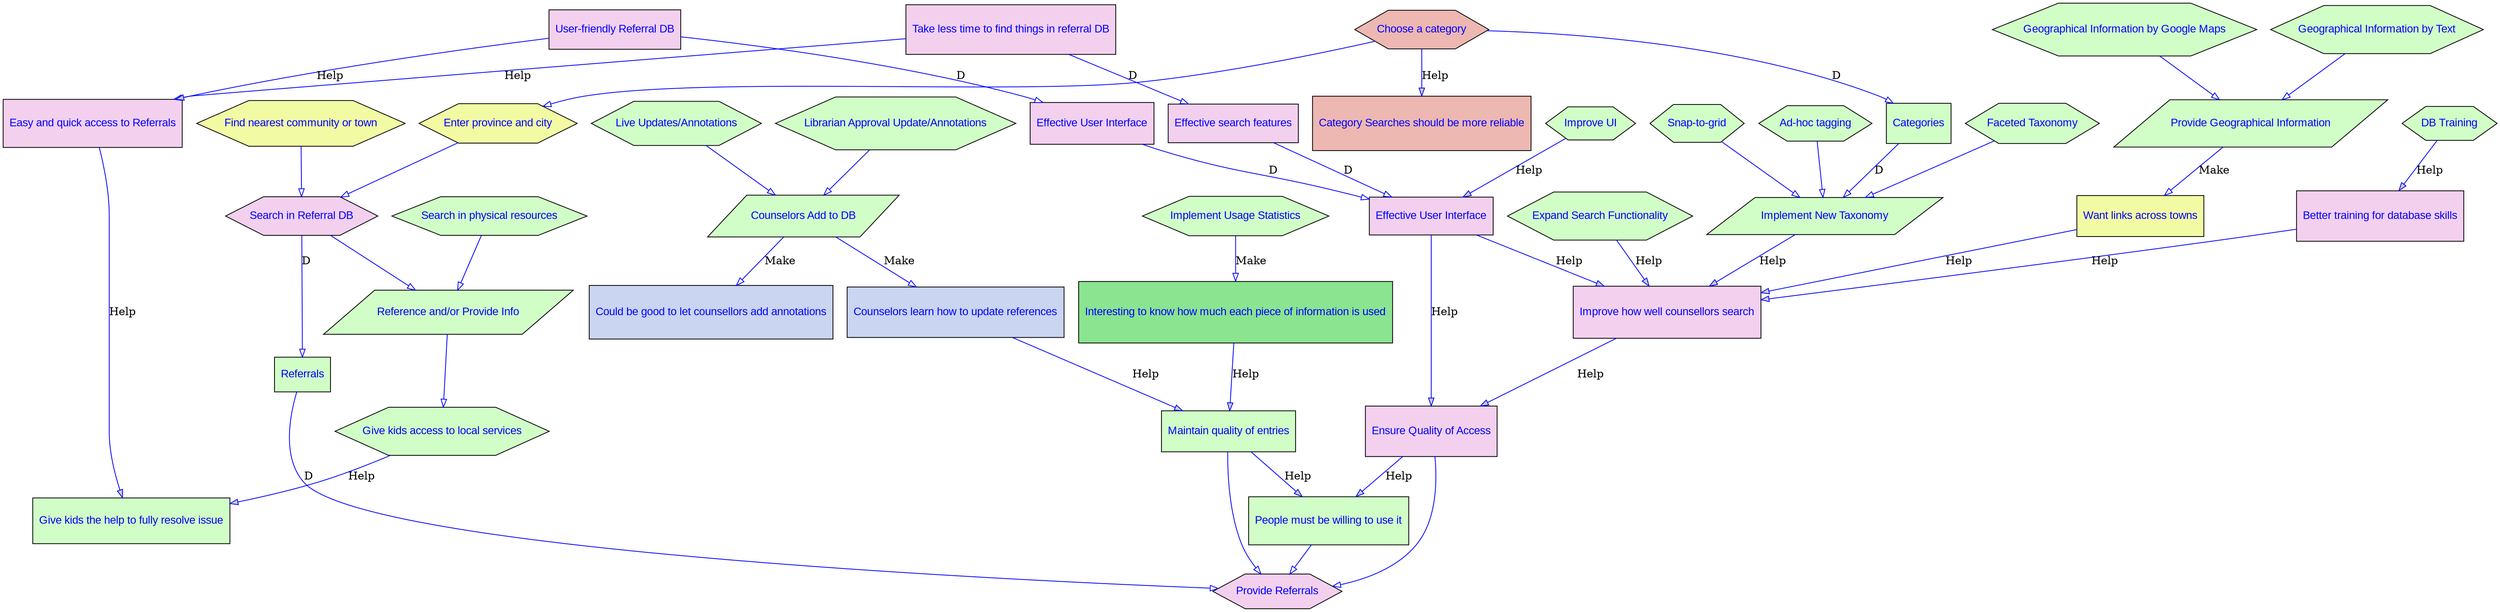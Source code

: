  digraph  RootGraph {
  node [color="#000000", fontcolor="#0000FF", fontname=Arial, fontsize="14", style=filled];
  edge [color="#0000FF"];
  "Search in physical resources" [width="1.06299212598425", height="0.680314960629921", pos="-316.062992125984,74.7212598425197", fillcolor="#D1FEC7", label="Search in physical resources", sides="6", shape=polygon];
  "Reference and/or Provide Info" [width="1.26886482939632", height="0.780839895013123", pos="-296.072834645669,168.897637795276", fillcolor="#D1FEC7", label="Reference and/or Provide Info", shape=parallelogram];
  "Search in Referral DB" [width="1.06299212598425", height="0.680314960629921", pos="-231.023622047244,74.7212598425197", fillcolor="#F4D0EF", label="Search in Referral DB", sides="6", shape=polygon];
  "Give kids access to local services" [width="1.3254593175853", height="0.848293963254592", pos="-368.976377952756,241.247244094488", fillcolor="#D1FEC7", label="Give kids access to local services", sides="6", shape=polygon];
  "Give kids the help to fully resolve issue" [width="1.33333333333333", height="0.801520087009618", pos="-319.55905511811,338.775982974866", fillcolor="#D1FEC7", label="Give kids the help to fully resolve issue", shape=box];
  "Effective User Interface" [width="1.10236220472441", height="0.662674087685118", pos="182.362204724409,-8.50393700787387", fillcolor="#F4D0EF", label="Effective User Interface", shape=box];
  "Improve how well counsellors search" [width="1.51589420419102", height="0.911264740830423", pos="139.611561429617,116.866019452496", fillcolor="#F4D0EF", label="Improve how well counsellors search", shape=box];
  "Take less time to find things in referral DB" [width="1.45008439396748", height="0.871703827218078", pos="-114.474127171501,112.960439575766", fillcolor="#F4D0EF", label="Take less time to find things in referral DB", shape=box];
  "Effective search features" [width="1.13113991654389", height="0.679973523246231", pos="20.8785173105406,66.9987318762345", fillcolor="#F4D0EF", label="Effective search features", shape=box];
  "Easy and quick access to Referrals" [width="1.40673046772499", height="0.845642045167509", pos="-198.806522059538,276.112404964613", fillcolor="#F4D0EF", label="Easy and quick access to Referrals", shape=box];
  "Enter province and city" [width="1.0749876968504", height="0.687992125984254", pos="-267.44217519685,8.04330708661413", fillcolor="#F2FBA4", label="Enter province and city", sides="6", shape=polygon];
  "Choose a category" [width="1.05511811023622", height="0.675275590551181", pos="-276.661417322835,-67.3436220472441", fillcolor="#EDB8B1", label="Choose a category", sides="6", shape=polygon];
  "Find nearest community or town" [width="1.26138041338583", height="0.807283464566929", pos="-168.716781496063,3.66377952755914", fillcolor="#F2FBA4", label="Find nearest community or town", sides="6", shape=polygon];
  "Ensure Quality of Access" [width="1.48622047244095", height="0.893426671789758", pos="261.195721284431,172.916762352859", fillcolor="#F4D0EF", label="Ensure Quality of Access", shape=box];
  "Want links across towns" [width="1.2098800740242", height="0.72730738665231", pos="310.012375578257,-12.5570915608318", fillcolor="#F2FBA4", label="Want links across towns", shape=box];
  "Better training for database skills" [width="1.46981627296589", height="0.883565450246827", pos="427.086614173229,-16.380620169067", fillcolor="#F4D0EF", label="Better training for database skills", shape=box];
  "People must be willing to use it" [width="1.40687664041995", height="0.845729915430897", pos="266.08062992126,322.41478089252", fillcolor="#D1FEC7", label="People must be willing to use it", shape=box];
  "Counselors learn how to update references" [width="1.47637795275591", height="0.887509938863997", pos="571.889763779528,284.518341431449", fillcolor="#CAD5F2", label="Counselors learn how to update references", shape=box];
  "Maintain quality of entries" [width="1.20069318053864", height="0.721784776902887", pos="433.461174971832,331.181102362205", fillcolor="#D1FEC7", label="Maintain quality of entries", shape=box];
  "Interesting to know how much each piece of information is used" [width="1.81102362204725", height="1.08867885833984", pos="382.677165354331,181.869604254565", fillcolor="#8BE48F", label="Interesting to know how much each piece of information is used", shape=box];
  "Provide Referrals" [width="0.964566929133858", height="0.617322834645669", pos="389.055118110236,386.003149606299", fillcolor="#F4D0EF", label="Provide Referrals", sides="6", shape=polygon];
  "Referrals" [width="0.977731299212598", height="0.611082062007873", pos="13.0880905511811,265.778481791339", fillcolor="#D1FEC7", label=Referrals, shape=box];
  "Improve UI" [width="0.905921916010499", height="0.579790026246719", pos="215.447834645669,-109.596850393701", fillcolor="#D1FEC7", label="Improve UI", sides="6", shape=polygon];
  "Expand Search Functionality" [width="1.31889763779528", height="0.844094488188977", pos="309.685039370079,-110.059842519685", fillcolor="#D1FEC7", label="Expand Search Functionality", sides="6", shape=polygon];
  "DB Training" [width="0.925196850393702", height="0.592125984251969", pos="557.716535433071,-68.4661417322835", fillcolor="#D1FEC7", label="DB Training", sides="6", shape=polygon];
  "Faceted Taxonomy" [width="1.11548556430446", height="0.713910761154855", pos="506.929133858268,18.1417322834646", fillcolor="#D1FEC7", label="Faceted Taxonomy", sides="6", shape=polygon];
  "Implement New Taxonomy" [width="1.06955380577428", height="0.658186957399557", pos="568.582677165354,86.0569351907935", fillcolor="#D1FEC7", label="Implement New Taxonomy", shape=parallelogram];
  "Snap-to-grid" [width="1.03674540682415", height="0.663517060367453", pos="577.795275590551,7.82362204724412", fillcolor="#D1FEC7", label="Snap-to-grid", sides="6", shape=polygon];
  "Ad-hoc tagging" [width="0.977690288713912", height="0.625721784776904", pos="648.425196850394,20.636220472441", fillcolor="#D1FEC7", label="Ad-hoc tagging", sides="6", shape=polygon];
  "Geographical Information by Text" [width="1.3254593175853", height="0.848293963254594", pos="370.866141732283,-181.077165354331", fillcolor="#D1FEC7", label="Geographical Information by Text", sides="6", shape=polygon];
  "Provide Geographical Information" [width="1.34744094488189", height="0.829194427619624", pos="419.846456692913,-87.6777710478498", fillcolor="#D1FEC7", label="Provide Geographical Information", shape=parallelogram];
  "Geographical Information by Google Maps" [width="1.45669291338583", height="0.932283464566929", pos="477.637795275591,-157.303937007874", fillcolor="#D1FEC7", label="Geographical Information by Google Maps", sides="6", shape=polygon];
  "Librarian Approval Update/Annotations" [width="1.4501312335958", height="0.928083989501313", pos="505.748031496063,145.209448818898", fillcolor="#D1FEC7", label="Librarian Approval Update/Annotations", sides="6", shape=polygon];
  "Counselors Add to DB" [width="1.20734908136483", height="0.742984050070665", pos="563.149606299213,219.503331314355", fillcolor="#D1FEC7", label="Counselors Add to DB", shape=parallelogram];
  "Live Updates/Annotations" [width="1.22047244094488", height="0.781102362204723", pos="619.370078740158,153.788976377953", fillcolor="#D1FEC7", label="Live Updates/Annotations", sides="6", shape=polygon];
  "Could be good to let counsellors add annotations" [width="1.56294528635594", height="0.939549031433462", pos="460.675479127711,253.036363556802", fillcolor="#CAD5F2", label="Could be good to let counsellors add annotations", shape=box];
  "Categories" [width="1.12340059055118", height="0.702125369094488", pos="10.6786417322835,-71.101439468504", fillcolor="#D1FEC7", label=Categories, shape=box];
  "Category Searches should be more reliable" [width="1.58792650918635", height="0.954566245355942", pos="-413.385826771654,128.852573809192", fillcolor="#EDB8B1", label="Category Searches should be more reliable", shape=box];
  "Implement Usage Statistics" [width="1.09580052493438", height="0.701312335958006", pos="402.283464566929,55.4834645669292", fillcolor="#D1FEC7", label="Implement Usage Statistics", sides="6", shape=polygon];
  "User-friendly Referral DB" [width="1.16141732283463", height="0.698174485239669", pos="-190.629921259843,181.039793279652", fillcolor="#F4D0EF", label="User-friendly Referral DB", shape=box];
  "Effective User Interface1" [width="1.21784776902887", height="0.732097087347368", pos="16.3329583802025,192.89088863892", fillcolor="#F4D0EF", label="Effective User Interface", shape=box];
  "Search in physical resources"->"Reference and/or Provide Info" [fillcolor="#FFFFFF"];
  "Search in Referral DB"->"Reference and/or Provide Info" [fillcolor="#FFFFFF"];
  "Give kids access to local services"->"Give kids the help to fully resolve issue" [fillcolor="#CDCDCD", label=Help];
  "Reference and/or Provide Info"->"Give kids access to local services" [fillcolor="#FFFFFF"];
  "Effective User Interface"->"Improve how well counsellors search" [fillcolor="#CDCDCD", label=Help];
  "Take less time to find things in referral DB"->"Effective search features" [fillcolor="#FFFFFF", label=D];
  "Effective search features"->"Effective User Interface" [fillcolor="#FFFFFF", label=D];
  "Take less time to find things in referral DB"->"Easy and quick access to Referrals" [fillcolor="#CDCDCD", label=Help];
  "Enter province and city"->"Search in Referral DB" [fillcolor="#FFFFFF"];
  "Choose a category"->"Enter province and city" [fillcolor="#FFFFFF"];
  "Find nearest community or town"->"Search in Referral DB" [fillcolor="#FFFFFF"];
  "Effective User Interface"->"Ensure Quality of Access" [fillcolor="#CDCDCD", label=Help];
  "Improve how well counsellors search"->"Ensure Quality of Access" [fillcolor="#CDCDCD", label=Help];
  "Want links across towns"->"Improve how well counsellors search" [fillcolor="#CDCDCD", label=Help];
  "Better training for database skills"->"Improve how well counsellors search" [fillcolor="#CDCDCD", label=Help];
  "Ensure Quality of Access"->"People must be willing to use it" [fillcolor="#CDCDCD", label=Help];
  "Counselors learn how to update references"->"Maintain quality of entries" [fillcolor="#CDCDCD", label=Help];
  "Maintain quality of entries"->"People must be willing to use it" [fillcolor="#CDCDCD", label=Help];
  "Interesting to know how much each piece of information is used"->"Maintain quality of entries" [fillcolor="#CDCDCD", label=Help];
  "Maintain quality of entries"->"Provide Referrals" [fillcolor="#FFFFFF"];
  "People must be willing to use it"->"Provide Referrals" [fillcolor="#FFFFFF"];
  "Ensure Quality of Access"->"Provide Referrals" [fillcolor="#FFFFFF"];
  "Referrals"->"Provide Referrals" [fillcolor="#FFFFFF", label=D];
  "Search in Referral DB"->"Referrals" [fillcolor="#FFFFFF", label=D];
  "Improve UI"->"Effective User Interface" [fillcolor="#CDCDCD", label=Help];
  "Expand Search Functionality"->"Improve how well counsellors search" [fillcolor="#CDCDCD", label=Help];
  "DB Training"->"Better training for database skills" [fillcolor="#CDCDCD", label=Help];
  "Faceted Taxonomy"->"Implement New Taxonomy" [fillcolor="#FFFFFF"];
  "Snap-to-grid"->"Implement New Taxonomy" [fillcolor="#FFFFFF"];
  "Ad-hoc tagging"->"Implement New Taxonomy" [fillcolor="#FFFFFF"];
  "Implement New Taxonomy"->"Improve how well counsellors search" [fillcolor="#CDCDCD", label=Help];
  "Geographical Information by Text"->"Provide Geographical Information" [fillcolor="#FFFFFF"];
  "Geographical Information by Google Maps"->"Provide Geographical Information" [fillcolor="#FFFFFF"];
  "Librarian Approval Update/Annotations"->"Counselors Add to DB" [fillcolor="#FFFFFF"];
  "Live Updates/Annotations"->"Counselors Add to DB" [fillcolor="#FFFFFF"];
  "Counselors Add to DB"->"Counselors learn how to update references" [fillcolor="#FFFFFF", label=Make];
  "Counselors Add to DB"->"Could be good to let counsellors add annotations" [fillcolor="#FFFFFF", label=Make];
  "Choose a category"->"Categories" [fillcolor="#FFFFFF", label=D];
  "Categories"->"Implement New Taxonomy" [fillcolor="#FFFFFF", label=D];
  "Choose a category"->"Category Searches should be more reliable" [fillcolor="#CDCDCD", label=Help];
  "Implement Usage Statistics"->"Interesting to know how much each piece of information is used" [fillcolor="#FFFFFF", label=Make];
  "Provide Geographical Information"->"Want links across towns" [fillcolor="#FFFFFF", label=Make];
  "User-friendly Referral DB"->"Effective User Interface1" [fillcolor="#FFFFFF", label=D];
  "User-friendly Referral DB"->"Easy and quick access to Referrals" [fillcolor="#CDCDCD", label=Help];
  "Effective User Interface1"->"Effective User Interface" [fillcolor="#FFFFFF", label=D];
  "Easy and quick access to Referrals"->"Give kids the help to fully resolve issue" [fillcolor="#CDCDCD", label=Help];
}
